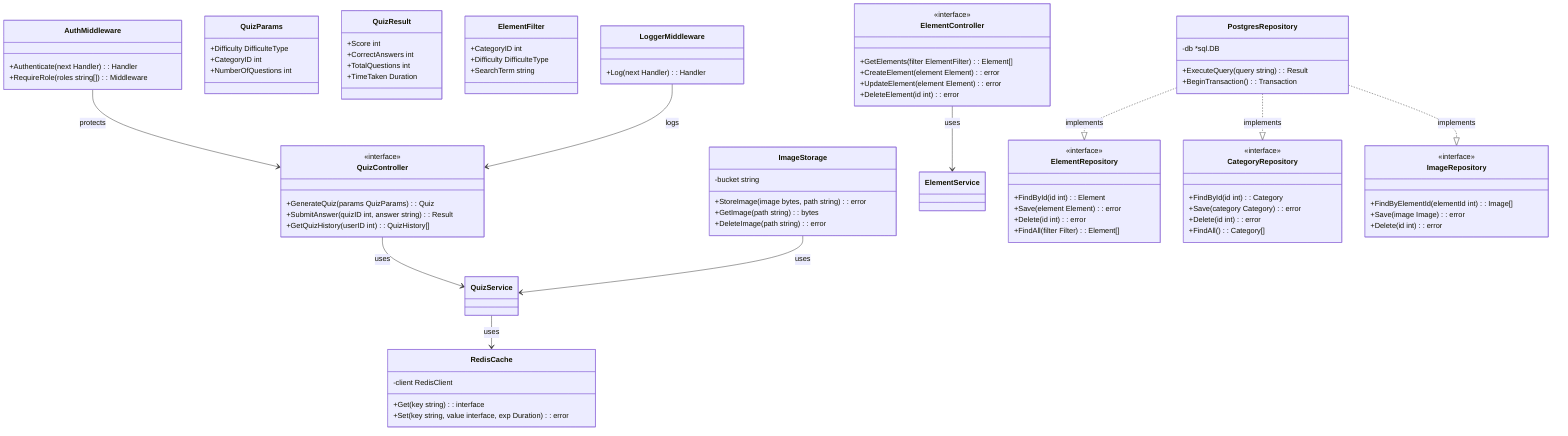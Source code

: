 classDiagram
    %% Interfaces API
    class QuizController {
        <<interface>>
        +GenerateQuiz(params QuizParams) : Quiz
        +SubmitAnswer(quizID int, answer string) : Result
        +GetQuizHistory(userID int) : QuizHistory[]
    }

    class ElementController {
        <<interface>>
        +GetElements(filter ElementFilter) : Element[]
        +CreateElement(element Element) : error
        +UpdateElement(element Element) : error
        +DeleteElement(id int) : error
    }

    %% DTOs
    class QuizParams {
        +Difficulty DifficulteType
        +CategoryID int
        +NumberOfQuestions int
    }

    class QuizResult {
        +Score int
        +CorrectAnswers int
        +TotalQuestions int
        +TimeTaken Duration
    }

    class ElementFilter {
        +CategoryID int
        +Difficulty DifficulteType
        +SearchTerm string
    }

    %% Infrastructure
    class PostgresRepository {
        -db *sql.DB
        +ExecuteQuery(query string) : Result
        +BeginTransaction() : Transaction
    }

    class RedisCache {
        -client RedisClient
        +Get(key string) : interface
        +Set(key string, value interface, exp Duration) : error
    }

    class ImageStorage {
        -bucket string
        +StoreImage(image bytes, path string) : error
        +GetImage(path string) : bytes
        +DeleteImage(path string) : error
    }

    %% Middleware
    class AuthMiddleware {
        +Authenticate(next Handler) : Handler
        +RequireRole(roles string[]) : Middleware
    }

    class LoggerMiddleware {
        +Log(next Handler) : Handler
    }

    %% Relations
    QuizController --> QuizService : uses
    ElementController --> ElementService : uses
    PostgresRepository ..|> ElementRepository : implements
    PostgresRepository ..|> CategoryRepository : implements
    PostgresRepository ..|> ImageRepository : implements
    QuizService --> RedisCache : uses
    ImageStorage --> QuizService : uses
    AuthMiddleware --> QuizController : protects
    LoggerMiddleware --> QuizController : logs

    %% Interfaces infrastructure
    class ElementRepository {
        <<interface>>
        +FindById(id int) : Element
        +Save(element Element) : error
        +Delete(id int) : error
        +FindAll(filter Filter) : Element[]
    }

    class CategoryRepository {
        <<interface>>
        +FindById(id int) : Category 
        +Save(category Category) : error
        +Delete(id int) : error
        +FindAll() : Category[]
    }

    class ImageRepository {
        <<interface>>
        +FindByElementId(elementId int) : Image[]
        +Save(image Image) : error
        +Delete(id int) : error
    }